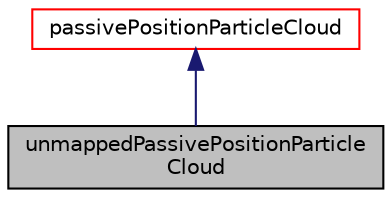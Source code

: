 digraph "unmappedPassivePositionParticleCloud"
{
  bgcolor="transparent";
  edge [fontname="Helvetica",fontsize="10",labelfontname="Helvetica",labelfontsize="10"];
  node [fontname="Helvetica",fontsize="10",shape=record];
  Node1 [label="unmappedPassivePositionParticle\lCloud",height=0.2,width=0.4,color="black", fillcolor="grey75", style="filled" fontcolor="black"];
  Node2 -> Node1 [dir="back",color="midnightblue",fontsize="10",style="solid",fontname="Helvetica"];
  Node2 [label="passivePositionParticleCloud",height=0.2,width=0.4,color="red",URL="$classFoam_1_1passivePositionParticleCloud.html",tooltip="A Cloud of passive position particles. "];
}
